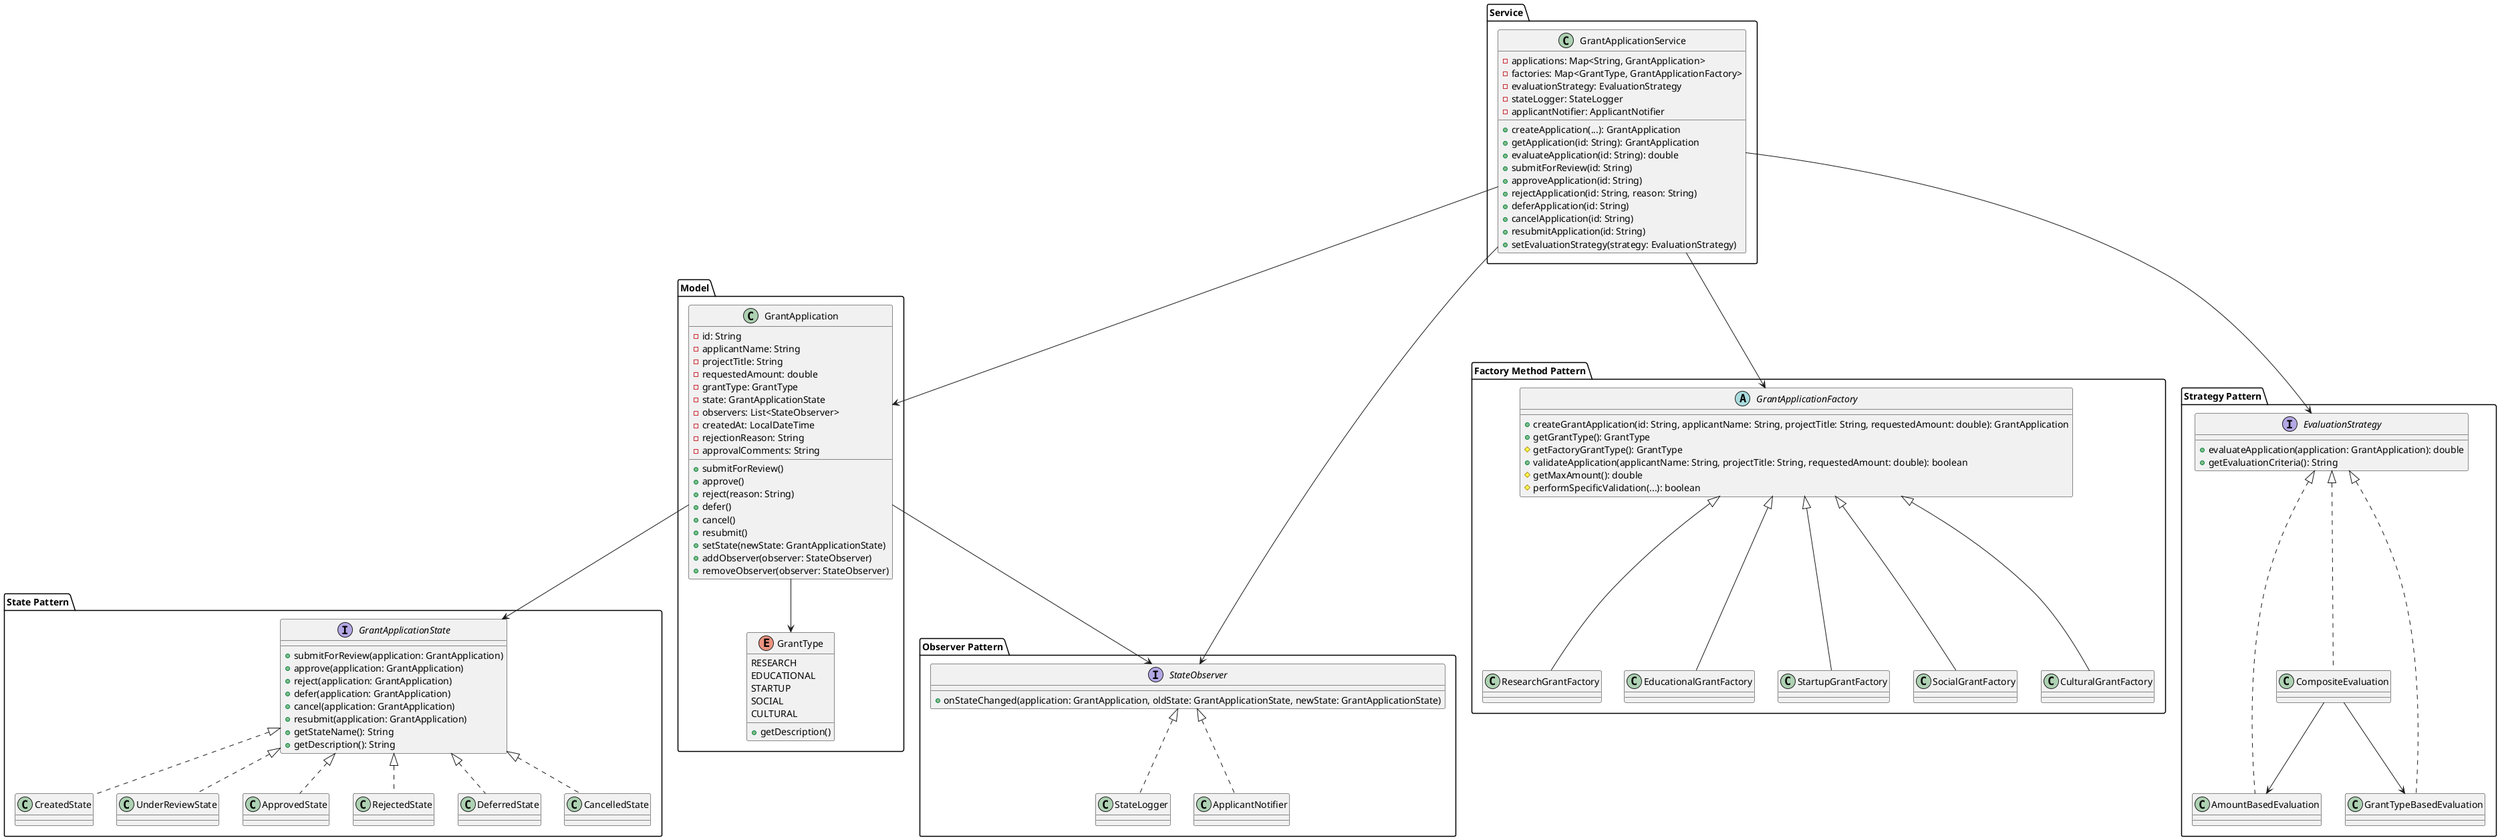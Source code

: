 @startuml GrantApplicationSystem

package "Model" {
    enum GrantType {
        RESEARCH
        EDUCATIONAL
        STARTUP
        SOCIAL
        CULTURAL
        +getDescription()
    }
    
    class GrantApplication {
        -id: String
        -applicantName: String
        -projectTitle: String
        -requestedAmount: double
        -grantType: GrantType
        -state: GrantApplicationState
        -observers: List<StateObserver>
        -createdAt: LocalDateTime
        -rejectionReason: String
        -approvalComments: String
        
        +submitForReview()
        +approve()
        +reject(reason: String)
        +defer()
        +cancel()
        +resubmit()
        +setState(newState: GrantApplicationState)
        +addObserver(observer: StateObserver)
        +removeObserver(observer: StateObserver)
    }
}

package "State Pattern" {
    interface GrantApplicationState {
        +submitForReview(application: GrantApplication)
        +approve(application: GrantApplication)
        +reject(application: GrantApplication)
        +defer(application: GrantApplication)
        +cancel(application: GrantApplication)
        +resubmit(application: GrantApplication)
        +getStateName(): String
        +getDescription(): String
    }
    
    class CreatedState implements GrantApplicationState
    class UnderReviewState implements GrantApplicationState
    class ApprovedState implements GrantApplicationState
    class RejectedState implements GrantApplicationState
    class DeferredState implements GrantApplicationState
    class CancelledState implements GrantApplicationState
}

package "Observer Pattern" {
    interface StateObserver {
        +onStateChanged(application: GrantApplication, oldState: GrantApplicationState, newState: GrantApplicationState)
    }
    
    class StateLogger implements StateObserver
    class ApplicantNotifier implements StateObserver
}

package "Factory Method Pattern" {
    abstract class GrantApplicationFactory {
        +createGrantApplication(id: String, applicantName: String, projectTitle: String, requestedAmount: double): GrantApplication
        +getGrantType(): GrantType
        #getFactoryGrantType(): GrantType
        +validateApplication(applicantName: String, projectTitle: String, requestedAmount: double): boolean
        #getMaxAmount(): double
        #performSpecificValidation(...): boolean
    }
    
    class ResearchGrantFactory extends GrantApplicationFactory
    class EducationalGrantFactory extends GrantApplicationFactory
    class StartupGrantFactory extends GrantApplicationFactory
    class SocialGrantFactory extends GrantApplicationFactory
    class CulturalGrantFactory extends GrantApplicationFactory
}

package "Strategy Pattern" {
    interface EvaluationStrategy {
        +evaluateApplication(application: GrantApplication): double
        +getEvaluationCriteria(): String
    }
    
    class AmountBasedEvaluation implements EvaluationStrategy
    class GrantTypeBasedEvaluation implements EvaluationStrategy
    class CompositeEvaluation implements EvaluationStrategy
}

package "Service" {
    class GrantApplicationService {
        -applications: Map<String, GrantApplication>
        -factories: Map<GrantType, GrantApplicationFactory>
        -evaluationStrategy: EvaluationStrategy
        -stateLogger: StateLogger
        -applicantNotifier: ApplicantNotifier
        
        +createApplication(...): GrantApplication
        +getApplication(id: String): GrantApplication
        +evaluateApplication(id: String): double
        +submitForReview(id: String)
        +approveApplication(id: String)
        +rejectApplication(id: String, reason: String)
        +deferApplication(id: String)
        +cancelApplication(id: String)
        +resubmitApplication(id: String)
        +setEvaluationStrategy(strategy: EvaluationStrategy)
    }
}

' Relationships
GrantApplication --> GrantType
GrantApplication --> GrantApplicationState
GrantApplication --> StateObserver

GrantApplicationService --> GrantApplication
GrantApplicationService --> GrantApplicationFactory
GrantApplicationService --> EvaluationStrategy
GrantApplicationService --> StateObserver

CompositeEvaluation --> AmountBasedEvaluation
CompositeEvaluation --> GrantTypeBasedEvaluation

@enduml
